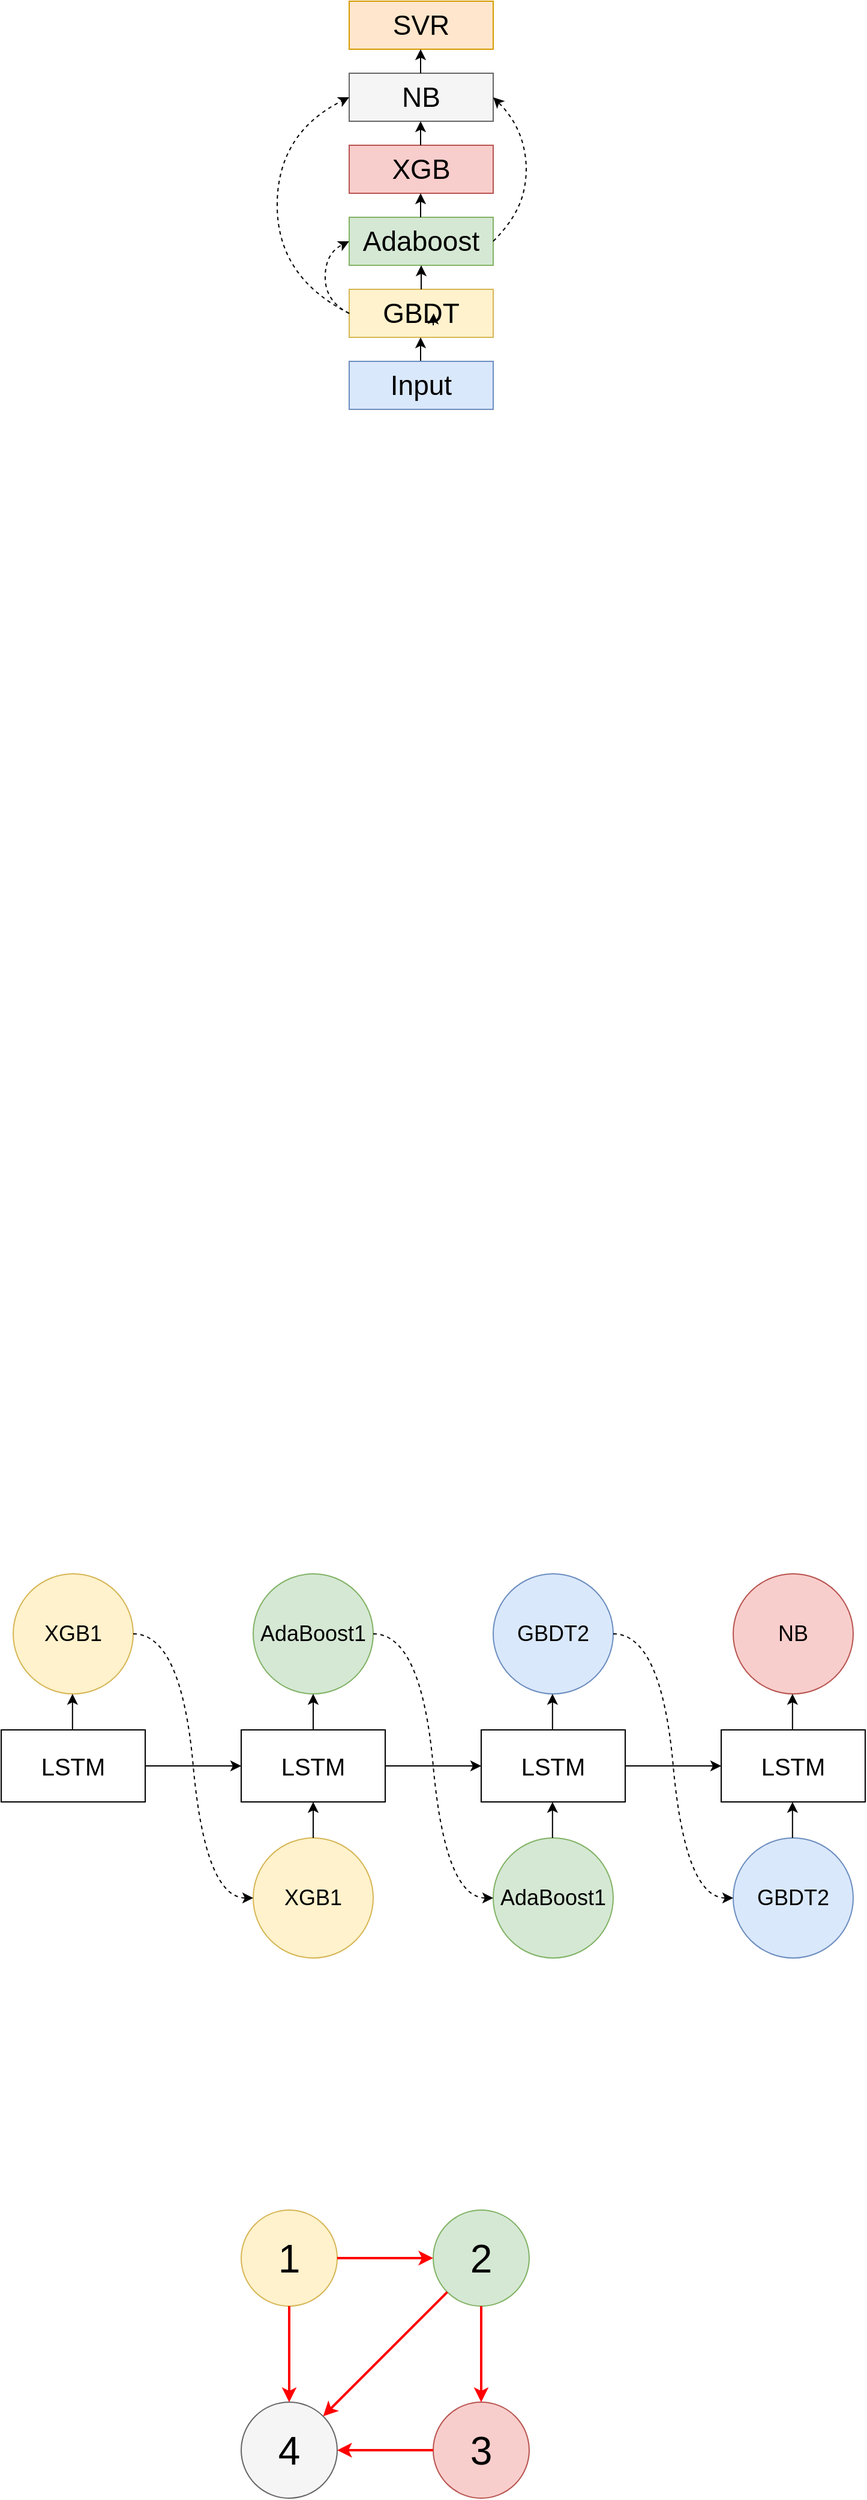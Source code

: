 <mxfile version="14.4.9" type="github">
  <diagram id="kgpKYQtTHZ0yAKxKKP6v" name="Page-1">
    <mxGraphModel dx="858" dy="590" grid="0" gridSize="10" guides="1" tooltips="1" connect="1" arrows="1" fold="1" page="1" pageScale="1" pageWidth="850" pageHeight="1100" math="0" shadow="0">
      <root>
        <mxCell id="0" />
        <mxCell id="1" parent="0" />
        <mxCell id="vWota-20edO6ia-WjHYR-1" value="" style="rounded=0;whiteSpace=wrap;html=1;fillColor=#ffe6cc;strokeColor=#d79b00;" parent="1" vertex="1">
          <mxGeometry x="330" y="80" width="120" height="40" as="geometry" />
        </mxCell>
        <mxCell id="vWota-20edO6ia-WjHYR-3" value="" style="rounded=0;whiteSpace=wrap;html=1;fillColor=#f5f5f5;strokeColor=#666666;fontColor=#333333;" parent="1" vertex="1">
          <mxGeometry x="330" y="140" width="120" height="40" as="geometry" />
        </mxCell>
        <mxCell id="vWota-20edO6ia-WjHYR-4" value="" style="rounded=0;whiteSpace=wrap;html=1;fillColor=#f8cecc;strokeColor=#b85450;" parent="1" vertex="1">
          <mxGeometry x="330" y="200" width="120" height="40" as="geometry" />
        </mxCell>
        <mxCell id="vWota-20edO6ia-WjHYR-5" value="" style="rounded=0;whiteSpace=wrap;html=1;fillColor=#d5e8d4;strokeColor=#82b366;" parent="1" vertex="1">
          <mxGeometry x="330" y="260" width="120" height="40" as="geometry" />
        </mxCell>
        <mxCell id="vWota-20edO6ia-WjHYR-6" value="" style="rounded=0;whiteSpace=wrap;html=1;fillColor=#fff2cc;strokeColor=#d6b656;" parent="1" vertex="1">
          <mxGeometry x="330" y="320" width="120" height="40" as="geometry" />
        </mxCell>
        <mxCell id="vWota-20edO6ia-WjHYR-7" value="" style="endArrow=classic;html=1;exitX=0.5;exitY=0;exitDx=0;exitDy=0;entryX=0.5;entryY=1;entryDx=0;entryDy=0;" parent="1" source="vWota-20edO6ia-WjHYR-6" target="vWota-20edO6ia-WjHYR-5" edge="1">
          <mxGeometry width="50" height="50" relative="1" as="geometry">
            <mxPoint x="400" y="270" as="sourcePoint" />
            <mxPoint x="450" y="220" as="targetPoint" />
          </mxGeometry>
        </mxCell>
        <mxCell id="vWota-20edO6ia-WjHYR-8" value="" style="endArrow=classic;html=1;exitX=0.5;exitY=0;exitDx=0;exitDy=0;entryX=0.5;entryY=1;entryDx=0;entryDy=0;" parent="1" edge="1">
          <mxGeometry width="50" height="50" relative="1" as="geometry">
            <mxPoint x="389.5" y="260" as="sourcePoint" />
            <mxPoint x="389.5" y="240" as="targetPoint" />
          </mxGeometry>
        </mxCell>
        <mxCell id="vWota-20edO6ia-WjHYR-9" value="" style="endArrow=classic;html=1;exitX=0.5;exitY=0;exitDx=0;exitDy=0;entryX=0.5;entryY=1;entryDx=0;entryDy=0;" parent="1" edge="1">
          <mxGeometry width="50" height="50" relative="1" as="geometry">
            <mxPoint x="389.5" y="380" as="sourcePoint" />
            <mxPoint x="389.5" y="360" as="targetPoint" />
          </mxGeometry>
        </mxCell>
        <mxCell id="vWota-20edO6ia-WjHYR-10" value="" style="endArrow=classic;html=1;exitX=0.5;exitY=0;exitDx=0;exitDy=0;entryX=0.5;entryY=1;entryDx=0;entryDy=0;" parent="1" edge="1">
          <mxGeometry width="50" height="50" relative="1" as="geometry">
            <mxPoint x="389.5" y="140" as="sourcePoint" />
            <mxPoint x="389.5" y="120" as="targetPoint" />
          </mxGeometry>
        </mxCell>
        <mxCell id="vWota-20edO6ia-WjHYR-11" value="" style="endArrow=classic;html=1;exitX=0.5;exitY=0;exitDx=0;exitDy=0;entryX=0.5;entryY=1;entryDx=0;entryDy=0;" parent="1" edge="1">
          <mxGeometry width="50" height="50" relative="1" as="geometry">
            <mxPoint x="389.5" y="200" as="sourcePoint" />
            <mxPoint x="389.5" y="180" as="targetPoint" />
          </mxGeometry>
        </mxCell>
        <mxCell id="vWota-20edO6ia-WjHYR-12" value="" style="rounded=0;whiteSpace=wrap;html=1;fillColor=#dae8fc;strokeColor=#6c8ebf;" parent="1" vertex="1">
          <mxGeometry x="330" y="380" width="120" height="40" as="geometry" />
        </mxCell>
        <mxCell id="vWota-20edO6ia-WjHYR-13" value="&lt;font style=&quot;font-size: 23px&quot;&gt;Input&lt;/font&gt;" style="text;html=1;strokeColor=none;fillColor=none;align=center;verticalAlign=middle;whiteSpace=wrap;rounded=0;" parent="1" vertex="1">
          <mxGeometry x="370" y="390" width="40" height="20" as="geometry" />
        </mxCell>
        <mxCell id="vWota-20edO6ia-WjHYR-15" value="&lt;span style=&quot;font-size: 23px&quot;&gt;GBDT&lt;/span&gt;" style="text;html=1;strokeColor=none;fillColor=none;align=center;verticalAlign=middle;whiteSpace=wrap;rounded=0;" parent="1" vertex="1">
          <mxGeometry x="370" y="330" width="40" height="20" as="geometry" />
        </mxCell>
        <mxCell id="vWota-20edO6ia-WjHYR-16" value="&lt;span style=&quot;font-size: 23px&quot;&gt;Adaboost&lt;br&gt;&lt;/span&gt;" style="text;html=1;strokeColor=none;fillColor=none;align=center;verticalAlign=middle;whiteSpace=wrap;rounded=0;" parent="1" vertex="1">
          <mxGeometry x="370" y="270" width="40" height="20" as="geometry" />
        </mxCell>
        <mxCell id="vWota-20edO6ia-WjHYR-19" value="&lt;span style=&quot;font-size: 23px&quot;&gt;XGB&lt;/span&gt;" style="text;html=1;strokeColor=none;fillColor=none;align=center;verticalAlign=middle;whiteSpace=wrap;rounded=0;" parent="1" vertex="1">
          <mxGeometry x="370" y="210" width="40" height="20" as="geometry" />
        </mxCell>
        <mxCell id="vWota-20edO6ia-WjHYR-21" value="&lt;span style=&quot;font-size: 23px&quot;&gt;NB&lt;/span&gt;" style="text;html=1;strokeColor=none;fillColor=none;align=center;verticalAlign=middle;whiteSpace=wrap;rounded=0;" parent="1" vertex="1">
          <mxGeometry x="370" y="150" width="40" height="20" as="geometry" />
        </mxCell>
        <mxCell id="vWota-20edO6ia-WjHYR-22" value="&lt;span style=&quot;font-size: 23px&quot;&gt;SVR&lt;/span&gt;" style="text;html=1;strokeColor=none;fillColor=none;align=center;verticalAlign=middle;whiteSpace=wrap;rounded=0;" parent="1" vertex="1">
          <mxGeometry x="370" y="90" width="40" height="20" as="geometry" />
        </mxCell>
        <mxCell id="vWota-20edO6ia-WjHYR-27" value="" style="curved=1;endArrow=classic;html=1;dashed=1;entryX=0;entryY=0.5;entryDx=0;entryDy=0;exitX=0;exitY=0.5;exitDx=0;exitDy=0;" parent="1" source="vWota-20edO6ia-WjHYR-6" target="vWota-20edO6ia-WjHYR-3" edge="1">
          <mxGeometry width="50" height="50" relative="1" as="geometry">
            <mxPoint x="400" y="290" as="sourcePoint" />
            <mxPoint x="450" y="240" as="targetPoint" />
            <Array as="points">
              <mxPoint x="270" y="310" />
              <mxPoint x="270" y="190" />
            </Array>
          </mxGeometry>
        </mxCell>
        <mxCell id="vWota-20edO6ia-WjHYR-28" value="" style="curved=1;endArrow=classic;html=1;dashed=1;entryX=0;entryY=0.5;entryDx=0;entryDy=0;" parent="1" target="vWota-20edO6ia-WjHYR-5" edge="1">
          <mxGeometry width="50" height="50" relative="1" as="geometry">
            <mxPoint x="330" y="340" as="sourcePoint" />
            <mxPoint x="340" y="170" as="targetPoint" />
            <Array as="points">
              <mxPoint x="310" y="330" />
              <mxPoint x="310" y="290" />
            </Array>
          </mxGeometry>
        </mxCell>
        <mxCell id="vWota-20edO6ia-WjHYR-30" value="" style="curved=1;endArrow=classic;html=1;dashed=1;entryX=1;entryY=0.5;entryDx=0;entryDy=0;exitX=1;exitY=0.5;exitDx=0;exitDy=0;shadow=0;" parent="1" edge="1">
          <mxGeometry width="50" height="50" relative="1" as="geometry">
            <mxPoint x="450" y="280" as="sourcePoint" />
            <mxPoint x="450" y="160" as="targetPoint" />
            <Array as="points">
              <mxPoint x="470" y="260" />
              <mxPoint x="480" y="220" />
              <mxPoint x="470" y="180" />
            </Array>
          </mxGeometry>
        </mxCell>
        <mxCell id="vWota-20edO6ia-WjHYR-31" value="" style="ellipse;whiteSpace=wrap;html=1;aspect=fixed;fillColor=#fff2cc;strokeColor=#d6b656;" parent="1" vertex="1">
          <mxGeometry x="240" y="1920" width="80" height="80" as="geometry" />
        </mxCell>
        <mxCell id="vWota-20edO6ia-WjHYR-32" value="" style="ellipse;whiteSpace=wrap;html=1;aspect=fixed;fillColor=#d5e8d4;strokeColor=#82b366;" parent="1" vertex="1">
          <mxGeometry x="400" y="1920" width="80" height="80" as="geometry" />
        </mxCell>
        <mxCell id="vWota-20edO6ia-WjHYR-34" value="" style="ellipse;whiteSpace=wrap;html=1;aspect=fixed;fillColor=#f8cecc;strokeColor=#b85450;" parent="1" vertex="1">
          <mxGeometry x="400" y="2080" width="80" height="80" as="geometry" />
        </mxCell>
        <mxCell id="vWota-20edO6ia-WjHYR-35" value="" style="ellipse;whiteSpace=wrap;html=1;aspect=fixed;fillColor=#f5f5f5;strokeColor=#666666;fontColor=#333333;" parent="1" vertex="1">
          <mxGeometry x="240" y="2080" width="80" height="80" as="geometry" />
        </mxCell>
        <mxCell id="vWota-20edO6ia-WjHYR-37" value="" style="endArrow=classic;html=1;shadow=0;strokeColor=#FF0000;strokeWidth=2;exitX=1;exitY=0.5;exitDx=0;exitDy=0;entryX=0;entryY=0.5;entryDx=0;entryDy=0;" parent="1" source="vWota-20edO6ia-WjHYR-31" target="vWota-20edO6ia-WjHYR-32" edge="1">
          <mxGeometry width="50" height="50" relative="1" as="geometry">
            <mxPoint x="460" y="2050" as="sourcePoint" />
            <mxPoint x="510" y="2000" as="targetPoint" />
          </mxGeometry>
        </mxCell>
        <mxCell id="vWota-20edO6ia-WjHYR-38" value="" style="endArrow=classic;html=1;shadow=0;strokeColor=#FF0000;strokeWidth=2;exitX=0.5;exitY=1;exitDx=0;exitDy=0;entryX=0.5;entryY=0;entryDx=0;entryDy=0;" parent="1" source="vWota-20edO6ia-WjHYR-31" target="vWota-20edO6ia-WjHYR-35" edge="1">
          <mxGeometry width="50" height="50" relative="1" as="geometry">
            <mxPoint x="460" y="2050" as="sourcePoint" />
            <mxPoint x="510" y="2000" as="targetPoint" />
          </mxGeometry>
        </mxCell>
        <mxCell id="vWota-20edO6ia-WjHYR-39" value="" style="endArrow=classic;html=1;shadow=0;strokeColor=#FF0000;strokeWidth=2;exitX=0;exitY=1;exitDx=0;exitDy=0;entryX=1;entryY=0;entryDx=0;entryDy=0;" parent="1" source="vWota-20edO6ia-WjHYR-32" target="vWota-20edO6ia-WjHYR-35" edge="1">
          <mxGeometry width="50" height="50" relative="1" as="geometry">
            <mxPoint x="460" y="2140" as="sourcePoint" />
            <mxPoint x="510" y="2090" as="targetPoint" />
          </mxGeometry>
        </mxCell>
        <mxCell id="vWota-20edO6ia-WjHYR-40" value="" style="endArrow=classic;html=1;shadow=0;strokeColor=#FF0000;strokeWidth=2;exitX=0.5;exitY=1;exitDx=0;exitDy=0;entryX=0.5;entryY=0;entryDx=0;entryDy=0;" parent="1" source="vWota-20edO6ia-WjHYR-32" target="vWota-20edO6ia-WjHYR-34" edge="1">
          <mxGeometry width="50" height="50" relative="1" as="geometry">
            <mxPoint x="460" y="2080" as="sourcePoint" />
            <mxPoint x="510" y="2030" as="targetPoint" />
          </mxGeometry>
        </mxCell>
        <mxCell id="vWota-20edO6ia-WjHYR-41" value="" style="endArrow=classic;html=1;shadow=0;strokeColor=#FF0000;strokeWidth=2;exitX=0;exitY=0.5;exitDx=0;exitDy=0;entryX=1;entryY=0.5;entryDx=0;entryDy=0;" parent="1" source="vWota-20edO6ia-WjHYR-34" target="vWota-20edO6ia-WjHYR-35" edge="1">
          <mxGeometry width="50" height="50" relative="1" as="geometry">
            <mxPoint x="461.716" y="1998.284" as="sourcePoint" />
            <mxPoint x="318.284" y="2141.716" as="targetPoint" />
          </mxGeometry>
        </mxCell>
        <mxCell id="vWota-20edO6ia-WjHYR-42" value="&lt;font style=&quot;font-size: 33px&quot;&gt;1&lt;/font&gt;" style="text;html=1;strokeColor=none;fillColor=none;align=center;verticalAlign=middle;whiteSpace=wrap;rounded=0;" parent="1" vertex="1">
          <mxGeometry x="260" y="1950" width="40" height="20" as="geometry" />
        </mxCell>
        <mxCell id="vWota-20edO6ia-WjHYR-45" value="&lt;font style=&quot;font-size: 33px&quot;&gt;4&lt;/font&gt;" style="text;html=1;strokeColor=none;fillColor=none;align=center;verticalAlign=middle;whiteSpace=wrap;rounded=0;" parent="1" vertex="1">
          <mxGeometry x="260" y="2110" width="40" height="20" as="geometry" />
        </mxCell>
        <mxCell id="vWota-20edO6ia-WjHYR-46" value="&lt;font style=&quot;font-size: 33px&quot;&gt;3&lt;/font&gt;" style="text;html=1;strokeColor=none;fillColor=none;align=center;verticalAlign=middle;whiteSpace=wrap;rounded=0;" parent="1" vertex="1">
          <mxGeometry x="420" y="2110" width="40" height="20" as="geometry" />
        </mxCell>
        <mxCell id="vWota-20edO6ia-WjHYR-47" value="&lt;font style=&quot;font-size: 33px&quot;&gt;2&lt;/font&gt;" style="text;html=1;strokeColor=none;fillColor=none;align=center;verticalAlign=middle;whiteSpace=wrap;rounded=0;" parent="1" vertex="1">
          <mxGeometry x="420" y="1950" width="40" height="20" as="geometry" />
        </mxCell>
        <mxCell id="teQEjOKlQ3uA6RheF-VM-1" value="" style="rounded=0;whiteSpace=wrap;html=1;" parent="1" vertex="1">
          <mxGeometry x="40" y="1520" width="120" height="60" as="geometry" />
        </mxCell>
        <mxCell id="teQEjOKlQ3uA6RheF-VM-2" value="" style="endArrow=classic;html=1;exitX=1;exitY=0.5;exitDx=0;exitDy=0;" parent="1" source="teQEjOKlQ3uA6RheF-VM-1" edge="1">
          <mxGeometry width="50" height="50" relative="1" as="geometry">
            <mxPoint x="210" y="1640" as="sourcePoint" />
            <mxPoint x="240" y="1550" as="targetPoint" />
          </mxGeometry>
        </mxCell>
        <mxCell id="teQEjOKlQ3uA6RheF-VM-11" value="" style="rounded=0;whiteSpace=wrap;html=1;" parent="1" vertex="1">
          <mxGeometry x="240" y="1520" width="120" height="60" as="geometry" />
        </mxCell>
        <mxCell id="teQEjOKlQ3uA6RheF-VM-12" value="" style="endArrow=classic;html=1;exitX=1;exitY=0.5;exitDx=0;exitDy=0;" parent="1" source="teQEjOKlQ3uA6RheF-VM-11" edge="1">
          <mxGeometry width="50" height="50" relative="1" as="geometry">
            <mxPoint x="410" y="1640" as="sourcePoint" />
            <mxPoint x="440.0" y="1550" as="targetPoint" />
          </mxGeometry>
        </mxCell>
        <mxCell id="teQEjOKlQ3uA6RheF-VM-13" value="" style="rounded=0;whiteSpace=wrap;html=1;" parent="1" vertex="1">
          <mxGeometry x="440" y="1520" width="120" height="60" as="geometry" />
        </mxCell>
        <mxCell id="teQEjOKlQ3uA6RheF-VM-14" value="" style="endArrow=classic;html=1;exitX=1;exitY=0.5;exitDx=0;exitDy=0;" parent="1" source="teQEjOKlQ3uA6RheF-VM-13" edge="1">
          <mxGeometry width="50" height="50" relative="1" as="geometry">
            <mxPoint x="610" y="1640" as="sourcePoint" />
            <mxPoint x="640.0" y="1550" as="targetPoint" />
          </mxGeometry>
        </mxCell>
        <mxCell id="teQEjOKlQ3uA6RheF-VM-15" value="" style="rounded=0;whiteSpace=wrap;html=1;" parent="1" vertex="1">
          <mxGeometry x="640" y="1520" width="120" height="60" as="geometry" />
        </mxCell>
        <mxCell id="teQEjOKlQ3uA6RheF-VM-18" value="" style="ellipse;whiteSpace=wrap;html=1;aspect=fixed;fillColor=#fff2cc;strokeColor=#d6b656;" parent="1" vertex="1">
          <mxGeometry x="50" y="1390" width="100" height="100" as="geometry" />
        </mxCell>
        <mxCell id="teQEjOKlQ3uA6RheF-VM-19" value="" style="ellipse;whiteSpace=wrap;html=1;aspect=fixed;fillColor=#fff2cc;strokeColor=#d6b656;" parent="1" vertex="1">
          <mxGeometry x="250" y="1610" width="100" height="100" as="geometry" />
        </mxCell>
        <mxCell id="teQEjOKlQ3uA6RheF-VM-20" value="" style="ellipse;whiteSpace=wrap;html=1;aspect=fixed;fillColor=#d5e8d4;strokeColor=#82b366;" parent="1" vertex="1">
          <mxGeometry x="250" y="1390" width="100" height="100" as="geometry" />
        </mxCell>
        <mxCell id="teQEjOKlQ3uA6RheF-VM-21" value="" style="ellipse;whiteSpace=wrap;html=1;aspect=fixed;fillColor=#dae8fc;strokeColor=#6c8ebf;" parent="1" vertex="1">
          <mxGeometry x="450" y="1390" width="100" height="100" as="geometry" />
        </mxCell>
        <mxCell id="teQEjOKlQ3uA6RheF-VM-22" value="" style="ellipse;whiteSpace=wrap;html=1;aspect=fixed;fillColor=#f8cecc;strokeColor=#b85450;" parent="1" vertex="1">
          <mxGeometry x="650" y="1390" width="100" height="100" as="geometry" />
        </mxCell>
        <mxCell id="teQEjOKlQ3uA6RheF-VM-23" value="" style="ellipse;whiteSpace=wrap;html=1;aspect=fixed;fillColor=#d5e8d4;strokeColor=#82b366;" parent="1" vertex="1">
          <mxGeometry x="450" y="1610" width="100" height="100" as="geometry" />
        </mxCell>
        <mxCell id="teQEjOKlQ3uA6RheF-VM-24" value="" style="ellipse;whiteSpace=wrap;html=1;aspect=fixed;fillColor=#dae8fc;strokeColor=#6c8ebf;" parent="1" vertex="1">
          <mxGeometry x="650" y="1610" width="100" height="100" as="geometry" />
        </mxCell>
        <mxCell id="teQEjOKlQ3uA6RheF-VM-26" style="edgeStyle=orthogonalEdgeStyle;rounded=0;orthogonalLoop=1;jettySize=auto;html=1;exitX=0.75;exitY=1;exitDx=0;exitDy=0;entryX=0.76;entryY=0.5;entryDx=0;entryDy=0;entryPerimeter=0;" parent="1" source="vWota-20edO6ia-WjHYR-15" target="vWota-20edO6ia-WjHYR-15" edge="1">
          <mxGeometry relative="1" as="geometry" />
        </mxCell>
        <mxCell id="teQEjOKlQ3uA6RheF-VM-27" value="&lt;font style=&quot;font-size: 20px&quot;&gt;LSTM&lt;/font&gt;" style="text;html=1;strokeColor=none;fillColor=none;align=center;verticalAlign=middle;whiteSpace=wrap;rounded=0;" parent="1" vertex="1">
          <mxGeometry x="80" y="1540" width="40" height="20" as="geometry" />
        </mxCell>
        <mxCell id="teQEjOKlQ3uA6RheF-VM-32" value="&lt;font style=&quot;font-size: 18px&quot;&gt;XGB1&lt;/font&gt;" style="text;html=1;strokeColor=none;fillColor=none;align=center;verticalAlign=middle;whiteSpace=wrap;rounded=0;" parent="1" vertex="1">
          <mxGeometry x="80" y="1430" width="40" height="20" as="geometry" />
        </mxCell>
        <mxCell id="teQEjOKlQ3uA6RheF-VM-34" value="&lt;font style=&quot;font-size: 18px&quot;&gt;AdaBoost1&lt;/font&gt;" style="text;html=1;strokeColor=none;fillColor=none;align=center;verticalAlign=middle;whiteSpace=wrap;rounded=0;" parent="1" vertex="1">
          <mxGeometry x="280" y="1430" width="40" height="20" as="geometry" />
        </mxCell>
        <mxCell id="teQEjOKlQ3uA6RheF-VM-35" value="&lt;font style=&quot;font-size: 18px&quot;&gt;XGB1&lt;/font&gt;" style="text;html=1;strokeColor=none;fillColor=none;align=center;verticalAlign=middle;whiteSpace=wrap;rounded=0;" parent="1" vertex="1">
          <mxGeometry x="280" y="1650" width="40" height="20" as="geometry" />
        </mxCell>
        <mxCell id="teQEjOKlQ3uA6RheF-VM-36" value="&lt;font style=&quot;font-size: 20px&quot;&gt;LSTM&lt;/font&gt;" style="text;html=1;strokeColor=none;fillColor=none;align=center;verticalAlign=middle;whiteSpace=wrap;rounded=0;" parent="1" vertex="1">
          <mxGeometry x="280" y="1540" width="40" height="20" as="geometry" />
        </mxCell>
        <mxCell id="teQEjOKlQ3uA6RheF-VM-37" value="&lt;font style=&quot;font-size: 20px&quot;&gt;LSTM&lt;/font&gt;" style="text;html=1;strokeColor=none;fillColor=none;align=center;verticalAlign=middle;whiteSpace=wrap;rounded=0;" parent="1" vertex="1">
          <mxGeometry x="480" y="1540" width="40" height="20" as="geometry" />
        </mxCell>
        <mxCell id="teQEjOKlQ3uA6RheF-VM-38" value="&lt;font style=&quot;font-size: 20px&quot;&gt;LSTM&lt;/font&gt;" style="text;html=1;strokeColor=none;fillColor=none;align=center;verticalAlign=middle;whiteSpace=wrap;rounded=0;" parent="1" vertex="1">
          <mxGeometry x="680" y="1540" width="40" height="20" as="geometry" />
        </mxCell>
        <mxCell id="teQEjOKlQ3uA6RheF-VM-39" value="&lt;font style=&quot;font-size: 18px&quot;&gt;AdaBoost1&lt;/font&gt;" style="text;html=1;strokeColor=none;fillColor=none;align=center;verticalAlign=middle;whiteSpace=wrap;rounded=0;" parent="1" vertex="1">
          <mxGeometry x="480" y="1650" width="40" height="20" as="geometry" />
        </mxCell>
        <mxCell id="teQEjOKlQ3uA6RheF-VM-43" value="&lt;font style=&quot;font-size: 18px&quot;&gt;GBDT2&lt;/font&gt;" style="text;html=1;strokeColor=none;fillColor=none;align=center;verticalAlign=middle;whiteSpace=wrap;rounded=0;" parent="1" vertex="1">
          <mxGeometry x="480" y="1430" width="40" height="20" as="geometry" />
        </mxCell>
        <mxCell id="teQEjOKlQ3uA6RheF-VM-44" value="&lt;font style=&quot;font-size: 18px&quot;&gt;GBDT2&lt;/font&gt;" style="text;html=1;strokeColor=none;fillColor=none;align=center;verticalAlign=middle;whiteSpace=wrap;rounded=0;" parent="1" vertex="1">
          <mxGeometry x="680" y="1650" width="40" height="20" as="geometry" />
        </mxCell>
        <mxCell id="teQEjOKlQ3uA6RheF-VM-45" value="&lt;font style=&quot;font-size: 18px&quot;&gt;NB&lt;/font&gt;" style="text;html=1;strokeColor=none;fillColor=none;align=center;verticalAlign=middle;whiteSpace=wrap;rounded=0;" parent="1" vertex="1">
          <mxGeometry x="680" y="1430" width="40" height="20" as="geometry" />
        </mxCell>
        <mxCell id="teQEjOKlQ3uA6RheF-VM-46" value="" style="endArrow=classic;html=1;entryX=0.5;entryY=1;entryDx=0;entryDy=0;exitX=0.5;exitY=0;exitDx=0;exitDy=0;" parent="1" source="teQEjOKlQ3uA6RheF-VM-19" target="teQEjOKlQ3uA6RheF-VM-11" edge="1">
          <mxGeometry width="50" height="50" relative="1" as="geometry">
            <mxPoint x="370" y="1600" as="sourcePoint" />
            <mxPoint x="420" y="1550" as="targetPoint" />
          </mxGeometry>
        </mxCell>
        <mxCell id="teQEjOKlQ3uA6RheF-VM-47" value="" style="endArrow=classic;html=1;entryX=0.5;entryY=1;entryDx=0;entryDy=0;exitX=0.5;exitY=0;exitDx=0;exitDy=0;" parent="1" edge="1">
          <mxGeometry width="50" height="50" relative="1" as="geometry">
            <mxPoint x="300.0" y="1520" as="sourcePoint" />
            <mxPoint x="300.0" y="1490" as="targetPoint" />
          </mxGeometry>
        </mxCell>
        <mxCell id="teQEjOKlQ3uA6RheF-VM-48" value="" style="endArrow=classic;html=1;entryX=0.5;entryY=1;entryDx=0;entryDy=0;exitX=0.5;exitY=0;exitDx=0;exitDy=0;" parent="1" edge="1">
          <mxGeometry width="50" height="50" relative="1" as="geometry">
            <mxPoint x="99.41" y="1520" as="sourcePoint" />
            <mxPoint x="99.41" y="1490" as="targetPoint" />
          </mxGeometry>
        </mxCell>
        <mxCell id="teQEjOKlQ3uA6RheF-VM-49" value="" style="endArrow=classic;html=1;entryX=0.5;entryY=1;entryDx=0;entryDy=0;exitX=0.5;exitY=0;exitDx=0;exitDy=0;" parent="1" edge="1">
          <mxGeometry width="50" height="50" relative="1" as="geometry">
            <mxPoint x="499.41" y="1520" as="sourcePoint" />
            <mxPoint x="499.41" y="1490" as="targetPoint" />
          </mxGeometry>
        </mxCell>
        <mxCell id="teQEjOKlQ3uA6RheF-VM-50" value="" style="endArrow=classic;html=1;entryX=0.5;entryY=1;entryDx=0;entryDy=0;exitX=0.5;exitY=0;exitDx=0;exitDy=0;" parent="1" edge="1">
          <mxGeometry width="50" height="50" relative="1" as="geometry">
            <mxPoint x="499.41" y="1610" as="sourcePoint" />
            <mxPoint x="499.41" y="1580" as="targetPoint" />
          </mxGeometry>
        </mxCell>
        <mxCell id="teQEjOKlQ3uA6RheF-VM-51" value="" style="endArrow=classic;html=1;entryX=0.5;entryY=1;entryDx=0;entryDy=0;exitX=0.5;exitY=0;exitDx=0;exitDy=0;" parent="1" edge="1">
          <mxGeometry width="50" height="50" relative="1" as="geometry">
            <mxPoint x="699.41" y="1520" as="sourcePoint" />
            <mxPoint x="699.41" y="1490" as="targetPoint" />
          </mxGeometry>
        </mxCell>
        <mxCell id="teQEjOKlQ3uA6RheF-VM-52" value="" style="endArrow=classic;html=1;entryX=0.5;entryY=1;entryDx=0;entryDy=0;exitX=0.5;exitY=0;exitDx=0;exitDy=0;" parent="1" edge="1">
          <mxGeometry width="50" height="50" relative="1" as="geometry">
            <mxPoint x="699.41" y="1610" as="sourcePoint" />
            <mxPoint x="699.41" y="1580" as="targetPoint" />
          </mxGeometry>
        </mxCell>
        <mxCell id="teQEjOKlQ3uA6RheF-VM-55" value="" style="curved=1;endArrow=classic;html=1;exitX=1;exitY=0.5;exitDx=0;exitDy=0;entryX=0;entryY=0.5;entryDx=0;entryDy=0;dashed=1;" parent="1" source="teQEjOKlQ3uA6RheF-VM-18" target="teQEjOKlQ3uA6RheF-VM-19" edge="1">
          <mxGeometry width="50" height="50" relative="1" as="geometry">
            <mxPoint x="370" y="1600" as="sourcePoint" />
            <mxPoint x="420" y="1550" as="targetPoint" />
            <Array as="points">
              <mxPoint x="190" y="1440" />
              <mxPoint x="210" y="1660" />
            </Array>
          </mxGeometry>
        </mxCell>
        <mxCell id="teQEjOKlQ3uA6RheF-VM-57" value="" style="curved=1;endArrow=classic;html=1;exitX=1;exitY=0.5;exitDx=0;exitDy=0;entryX=0;entryY=0.5;entryDx=0;entryDy=0;dashed=1;" parent="1" edge="1">
          <mxGeometry width="50" height="50" relative="1" as="geometry">
            <mxPoint x="350" y="1440" as="sourcePoint" />
            <mxPoint x="450.0" y="1660" as="targetPoint" />
            <Array as="points">
              <mxPoint x="390" y="1440" />
              <mxPoint x="410" y="1660" />
            </Array>
          </mxGeometry>
        </mxCell>
        <mxCell id="teQEjOKlQ3uA6RheF-VM-58" value="" style="curved=1;endArrow=classic;html=1;exitX=1;exitY=0.5;exitDx=0;exitDy=0;entryX=0;entryY=0.5;entryDx=0;entryDy=0;dashed=1;" parent="1" edge="1">
          <mxGeometry width="50" height="50" relative="1" as="geometry">
            <mxPoint x="550" y="1440" as="sourcePoint" />
            <mxPoint x="650.0" y="1660" as="targetPoint" />
            <Array as="points">
              <mxPoint x="590" y="1440" />
              <mxPoint x="610" y="1660" />
            </Array>
          </mxGeometry>
        </mxCell>
      </root>
    </mxGraphModel>
  </diagram>
</mxfile>
